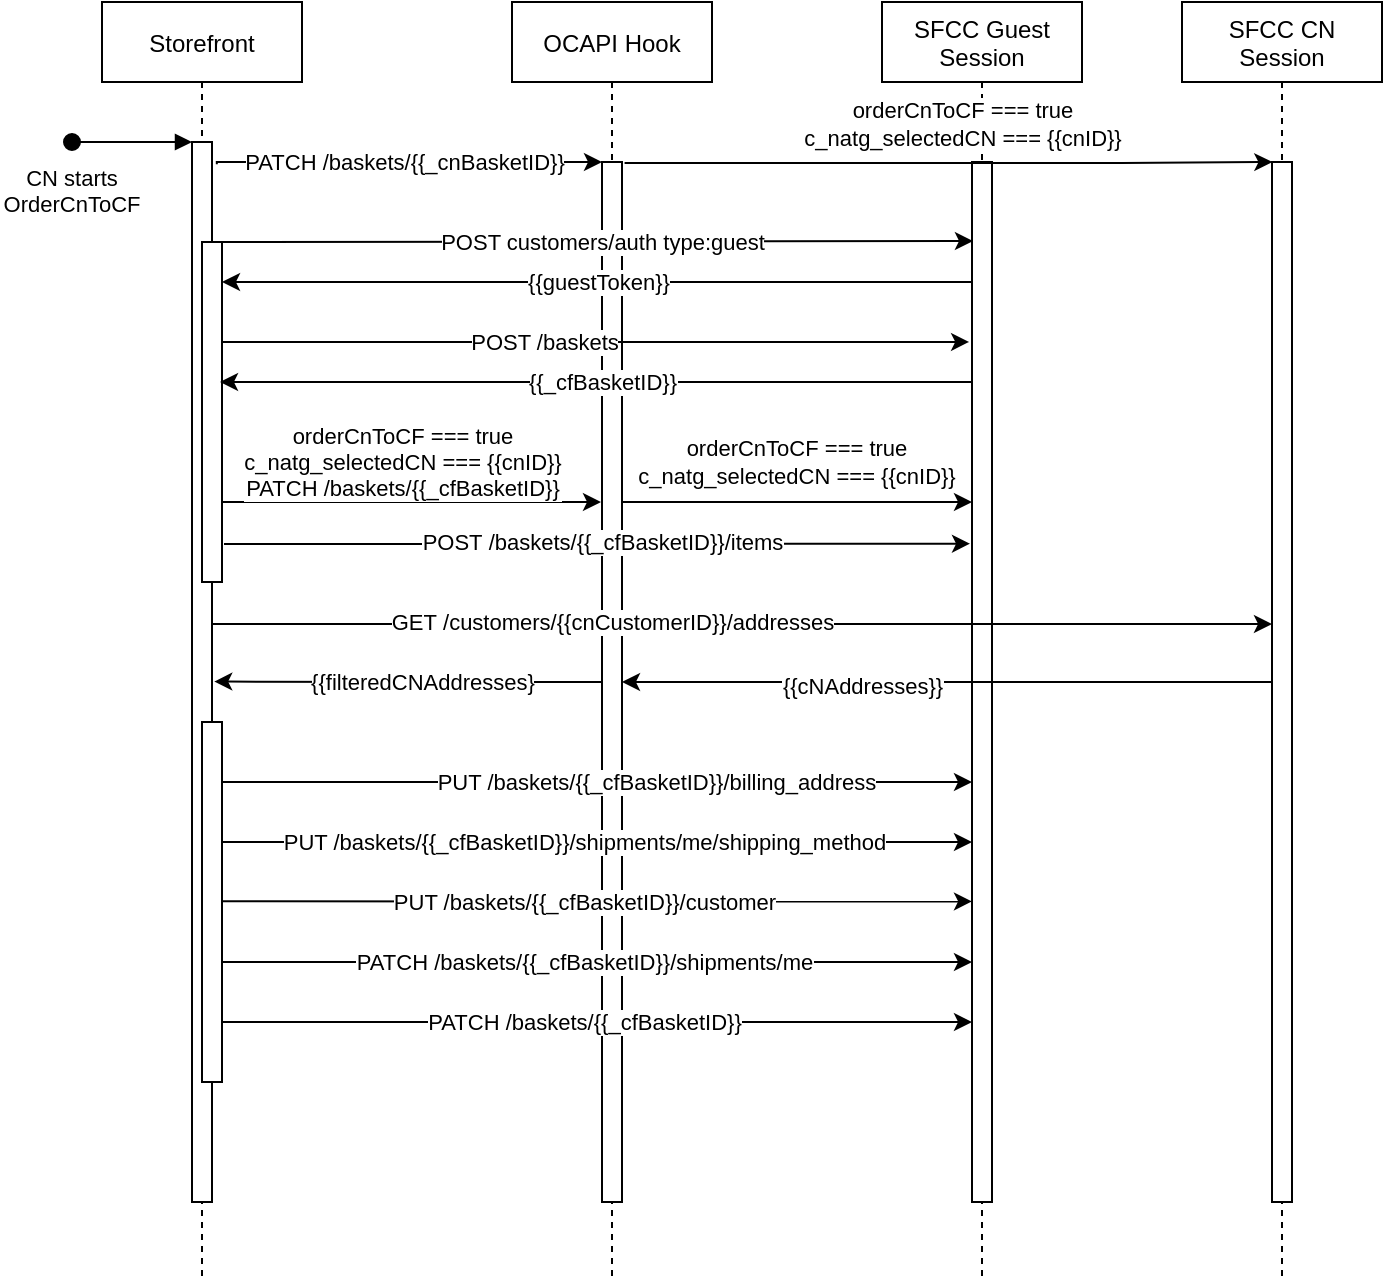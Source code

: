 <mxfile version="19.0.0" type="github">
  <diagram id="kgpKYQtTHZ0yAKxKKP6v" name="Page-1">
    <mxGraphModel dx="610" dy="352" grid="1" gridSize="10" guides="1" tooltips="1" connect="1" arrows="1" fold="1" page="1" pageScale="1" pageWidth="850" pageHeight="1100" math="0" shadow="0">
      <root>
        <mxCell id="0" />
        <mxCell id="1" parent="0" />
        <mxCell id="3nuBFxr9cyL0pnOWT2aG-1" value="Storefront" style="shape=umlLifeline;perimeter=lifelinePerimeter;container=1;collapsible=0;recursiveResize=0;rounded=0;shadow=0;strokeWidth=1;" parent="1" vertex="1">
          <mxGeometry x="120" y="80" width="100" height="640" as="geometry" />
        </mxCell>
        <mxCell id="3nuBFxr9cyL0pnOWT2aG-2" value="" style="points=[];perimeter=orthogonalPerimeter;rounded=0;shadow=0;strokeWidth=1;" parent="3nuBFxr9cyL0pnOWT2aG-1" vertex="1">
          <mxGeometry x="45" y="70" width="10" height="530" as="geometry" />
        </mxCell>
        <mxCell id="3nuBFxr9cyL0pnOWT2aG-3" value="CN starts &#xa;OrderCnToCF" style="verticalAlign=bottom;startArrow=oval;endArrow=block;startSize=8;shadow=0;strokeWidth=1;" parent="3nuBFxr9cyL0pnOWT2aG-1" target="3nuBFxr9cyL0pnOWT2aG-2" edge="1">
          <mxGeometry x="-1" y="-40" relative="1" as="geometry">
            <mxPoint x="-15" y="70" as="sourcePoint" />
            <mxPoint as="offset" />
          </mxGeometry>
        </mxCell>
        <mxCell id="3nuBFxr9cyL0pnOWT2aG-4" value="" style="points=[];perimeter=orthogonalPerimeter;rounded=0;shadow=0;strokeWidth=1;" parent="3nuBFxr9cyL0pnOWT2aG-1" vertex="1">
          <mxGeometry x="50" y="120" width="10" height="170" as="geometry" />
        </mxCell>
        <mxCell id="4xwUGQLQeTpRIHx0-2DB-11" value="" style="points=[];perimeter=orthogonalPerimeter;rounded=0;shadow=0;strokeWidth=1;" parent="3nuBFxr9cyL0pnOWT2aG-1" vertex="1">
          <mxGeometry x="50" y="360" width="10" height="180" as="geometry" />
        </mxCell>
        <mxCell id="lhS4QoThq6orm3_5Lqhh-11" value="PATCH /baskets/{{_cnBasketID}}" style="edgeStyle=orthogonalEdgeStyle;rounded=0;orthogonalLoop=1;jettySize=auto;html=1;exitX=1.242;exitY=0.021;exitDx=0;exitDy=0;exitPerimeter=0;" edge="1" parent="3nuBFxr9cyL0pnOWT2aG-1" source="3nuBFxr9cyL0pnOWT2aG-2">
          <mxGeometry x="-0.018" relative="1" as="geometry">
            <mxPoint x="60" y="100" as="sourcePoint" />
            <mxPoint x="250" y="80" as="targetPoint" />
            <Array as="points">
              <mxPoint x="57" y="80" />
            </Array>
            <mxPoint as="offset" />
          </mxGeometry>
        </mxCell>
        <mxCell id="3nuBFxr9cyL0pnOWT2aG-5" value="OCAPI Hook" style="shape=umlLifeline;perimeter=lifelinePerimeter;container=1;collapsible=0;recursiveResize=0;rounded=0;shadow=0;strokeWidth=1;" parent="1" vertex="1">
          <mxGeometry x="325" y="80" width="100" height="640" as="geometry" />
        </mxCell>
        <mxCell id="3nuBFxr9cyL0pnOWT2aG-6" value="" style="points=[];perimeter=orthogonalPerimeter;rounded=0;shadow=0;strokeWidth=1;" parent="3nuBFxr9cyL0pnOWT2aG-5" vertex="1">
          <mxGeometry x="45" y="80" width="10" height="520" as="geometry" />
        </mxCell>
        <mxCell id="4xwUGQLQeTpRIHx0-2DB-1" value="SFCC Guest &#xa;Session" style="shape=umlLifeline;perimeter=lifelinePerimeter;container=1;collapsible=0;recursiveResize=0;rounded=0;shadow=0;strokeWidth=1;" parent="1" vertex="1">
          <mxGeometry x="510" y="80" width="100" height="640" as="geometry" />
        </mxCell>
        <mxCell id="4xwUGQLQeTpRIHx0-2DB-2" value="" style="points=[];perimeter=orthogonalPerimeter;rounded=0;shadow=0;strokeWidth=1;" parent="4xwUGQLQeTpRIHx0-2DB-1" vertex="1">
          <mxGeometry x="45" y="80" width="10" height="520" as="geometry" />
        </mxCell>
        <mxCell id="lhS4QoThq6orm3_5Lqhh-19" style="edgeStyle=orthogonalEdgeStyle;rounded=0;orthogonalLoop=1;jettySize=auto;html=1;" edge="1" parent="4xwUGQLQeTpRIHx0-2DB-1">
          <mxGeometry relative="1" as="geometry">
            <mxPoint x="-330.03" y="449.68" as="sourcePoint" />
            <mxPoint x="44.97" y="449.68" as="targetPoint" />
            <Array as="points">
              <mxPoint x="44.97" y="449.68" />
            </Array>
          </mxGeometry>
        </mxCell>
        <mxCell id="lhS4QoThq6orm3_5Lqhh-20" value="PUT /baskets/{{_cfBasketID}}/customer" style="edgeLabel;html=1;align=center;verticalAlign=middle;resizable=0;points=[];" vertex="1" connectable="0" parent="lhS4QoThq6orm3_5Lqhh-19">
          <mxGeometry x="0.154" relative="1" as="geometry">
            <mxPoint x="-36" as="offset" />
          </mxGeometry>
        </mxCell>
        <mxCell id="4xwUGQLQeTpRIHx0-2DB-3" value="orderCnToCF === true&lt;br&gt;c_natg_selectedCN === {{cnID}}" style="edgeStyle=orthogonalEdgeStyle;rounded=0;orthogonalLoop=1;jettySize=auto;html=1;" parent="1" edge="1">
          <mxGeometry x="0.041" y="20" relative="1" as="geometry">
            <mxPoint x="390" y="330" as="sourcePoint" />
            <mxPoint x="555" y="330" as="targetPoint" />
            <Array as="points">
              <mxPoint x="380" y="330" />
              <mxPoint x="380" y="330" />
            </Array>
            <mxPoint as="offset" />
          </mxGeometry>
        </mxCell>
        <mxCell id="4xwUGQLQeTpRIHx0-2DB-4" value="POST /baskets" style="edgeStyle=orthogonalEdgeStyle;rounded=0;orthogonalLoop=1;jettySize=auto;html=1;entryX=-0.145;entryY=0.173;entryDx=0;entryDy=0;entryPerimeter=0;" parent="1" target="4xwUGQLQeTpRIHx0-2DB-2" edge="1">
          <mxGeometry x="-0.053" relative="1" as="geometry">
            <mxPoint x="180" y="280" as="sourcePoint" />
            <mxPoint x="550" y="250" as="targetPoint" />
            <Array as="points">
              <mxPoint x="180" y="250" />
            </Array>
            <mxPoint as="offset" />
          </mxGeometry>
        </mxCell>
        <mxCell id="4xwUGQLQeTpRIHx0-2DB-5" value="{{_cfBasketID}}" style="edgeStyle=orthogonalEdgeStyle;rounded=0;orthogonalLoop=1;jettySize=auto;html=1;" parent="1" source="4xwUGQLQeTpRIHx0-2DB-2" edge="1">
          <mxGeometry x="-0.016" relative="1" as="geometry">
            <Array as="points">
              <mxPoint x="179" y="270" />
            </Array>
            <mxPoint as="offset" />
            <mxPoint x="179" y="270" as="targetPoint" />
          </mxGeometry>
        </mxCell>
        <mxCell id="4xwUGQLQeTpRIHx0-2DB-6" value="POST&amp;nbsp;/baskets/{{_cfBasketID}}/items" style="edgeStyle=orthogonalEdgeStyle;rounded=0;orthogonalLoop=1;jettySize=auto;html=1;entryX=-0.1;entryY=0.367;entryDx=0;entryDy=0;entryPerimeter=0;" parent="1" edge="1" target="4xwUGQLQeTpRIHx0-2DB-2">
          <mxGeometry x="0.013" y="1" relative="1" as="geometry">
            <mxPoint x="181" y="351" as="sourcePoint" />
            <mxPoint x="555" y="312" as="targetPoint" />
            <Array as="points">
              <mxPoint x="181" y="351" />
            </Array>
            <mxPoint as="offset" />
          </mxGeometry>
        </mxCell>
        <mxCell id="4xwUGQLQeTpRIHx0-2DB-7" value="SFCC CN&#xa;Session" style="shape=umlLifeline;perimeter=lifelinePerimeter;container=1;collapsible=0;recursiveResize=0;rounded=0;shadow=0;strokeWidth=1;" parent="1" vertex="1">
          <mxGeometry x="660" y="80" width="100" height="640" as="geometry" />
        </mxCell>
        <mxCell id="4xwUGQLQeTpRIHx0-2DB-8" value="" style="points=[];perimeter=orthogonalPerimeter;rounded=0;shadow=0;strokeWidth=1;" parent="4xwUGQLQeTpRIHx0-2DB-7" vertex="1">
          <mxGeometry x="45" y="80" width="10" height="520" as="geometry" />
        </mxCell>
        <mxCell id="4xwUGQLQeTpRIHx0-2DB-9" style="edgeStyle=orthogonalEdgeStyle;rounded=0;orthogonalLoop=1;jettySize=auto;html=1;" parent="1" source="3nuBFxr9cyL0pnOWT2aG-2" edge="1">
          <mxGeometry relative="1" as="geometry">
            <mxPoint x="705" y="391" as="targetPoint" />
            <Array as="points">
              <mxPoint x="270" y="391" />
              <mxPoint x="270" y="391" />
            </Array>
          </mxGeometry>
        </mxCell>
        <mxCell id="4xwUGQLQeTpRIHx0-2DB-10" value="GET&amp;nbsp;/customers/{{cnCustomerID}}/addresses" style="edgeLabel;html=1;align=center;verticalAlign=middle;resizable=0;points=[];" parent="4xwUGQLQeTpRIHx0-2DB-9" vertex="1" connectable="0">
          <mxGeometry x="-0.668" relative="1" as="geometry">
            <mxPoint x="112" y="-1" as="offset" />
          </mxGeometry>
        </mxCell>
        <mxCell id="lhS4QoThq6orm3_5Lqhh-1" style="edgeStyle=orthogonalEdgeStyle;rounded=0;orthogonalLoop=1;jettySize=auto;html=1;" edge="1" parent="1" source="4xwUGQLQeTpRIHx0-2DB-8">
          <mxGeometry relative="1" as="geometry">
            <mxPoint x="380" y="420" as="targetPoint" />
          </mxGeometry>
        </mxCell>
        <mxCell id="lhS4QoThq6orm3_5Lqhh-14" value="{{cNAddresses}}" style="edgeLabel;html=1;align=center;verticalAlign=middle;resizable=0;points=[];" vertex="1" connectable="0" parent="lhS4QoThq6orm3_5Lqhh-1">
          <mxGeometry x="0.266" y="1" relative="1" as="geometry">
            <mxPoint as="offset" />
          </mxGeometry>
        </mxCell>
        <mxCell id="lhS4QoThq6orm3_5Lqhh-6" value="&lt;meta charset=&quot;utf-8&quot;&gt;&lt;span style=&quot;color: rgb(0, 0, 0); font-family: Helvetica; font-size: 11px; font-style: normal; font-variant-ligatures: normal; font-variant-caps: normal; font-weight: 400; letter-spacing: normal; orphans: 2; text-align: center; text-indent: 0px; text-transform: none; widows: 2; word-spacing: 0px; -webkit-text-stroke-width: 0px; background-color: rgb(255, 255, 255); text-decoration-thickness: initial; text-decoration-style: initial; text-decoration-color: initial; float: none; display: inline !important;&quot;&gt;POST customers/auth type:guest&lt;/span&gt;" style="edgeStyle=orthogonalEdgeStyle;rounded=0;orthogonalLoop=1;jettySize=auto;html=1;entryX=0.048;entryY=0.076;entryDx=0;entryDy=0;entryPerimeter=0;" edge="1" parent="1" source="3nuBFxr9cyL0pnOWT2aG-4" target="4xwUGQLQeTpRIHx0-2DB-2">
          <mxGeometry x="0.026" relative="1" as="geometry">
            <mxPoint x="310" y="285" as="targetPoint" />
            <Array as="points">
              <mxPoint x="175" y="199" />
            </Array>
            <mxPoint as="offset" />
          </mxGeometry>
        </mxCell>
        <mxCell id="lhS4QoThq6orm3_5Lqhh-8" value="{{guestToken}}" style="edgeStyle=orthogonalEdgeStyle;rounded=0;orthogonalLoop=1;jettySize=auto;html=1;" edge="1" parent="1" source="4xwUGQLQeTpRIHx0-2DB-2">
          <mxGeometry relative="1" as="geometry">
            <mxPoint x="180" y="220" as="targetPoint" />
            <Array as="points">
              <mxPoint x="310" y="220" />
              <mxPoint x="310" y="220" />
            </Array>
          </mxGeometry>
        </mxCell>
        <mxCell id="lhS4QoThq6orm3_5Lqhh-9" value="orderCnToCF === true&lt;br&gt;c_natg_selectedCN === {{cnID}}&lt;br&gt;PATCH /baskets/{{_cfBasketID}}" style="edgeStyle=orthogonalEdgeStyle;rounded=0;orthogonalLoop=1;jettySize=auto;html=1;" edge="1" parent="1">
          <mxGeometry x="-0.05" y="20" relative="1" as="geometry">
            <mxPoint x="180" y="330" as="sourcePoint" />
            <mxPoint x="369.5" y="330" as="targetPoint" />
            <Array as="points">
              <mxPoint x="285" y="330" />
              <mxPoint x="285" y="330" />
            </Array>
            <mxPoint as="offset" />
          </mxGeometry>
        </mxCell>
        <mxCell id="lhS4QoThq6orm3_5Lqhh-10" value="orderCnToCF === true&lt;br&gt;c_natg_selectedCN === {{cnID}}" style="edgeStyle=orthogonalEdgeStyle;rounded=0;orthogonalLoop=1;jettySize=auto;html=1;entryX=0.016;entryY=0;entryDx=0;entryDy=0;entryPerimeter=0;exitX=1.129;exitY=0.001;exitDx=0;exitDy=0;exitPerimeter=0;" edge="1" parent="1" source="3nuBFxr9cyL0pnOWT2aG-6" target="4xwUGQLQeTpRIHx0-2DB-8">
          <mxGeometry x="0.041" y="20" relative="1" as="geometry">
            <mxPoint x="390" y="160" as="sourcePoint" />
            <mxPoint x="555" y="160" as="targetPoint" />
            <Array as="points">
              <mxPoint x="630" y="161" />
            </Array>
            <mxPoint as="offset" />
          </mxGeometry>
        </mxCell>
        <mxCell id="lhS4QoThq6orm3_5Lqhh-12" style="edgeStyle=orthogonalEdgeStyle;rounded=0;orthogonalLoop=1;jettySize=auto;html=1;entryX=1.113;entryY=0.509;entryDx=0;entryDy=0;entryPerimeter=0;" edge="1" parent="1" source="3nuBFxr9cyL0pnOWT2aG-6" target="3nuBFxr9cyL0pnOWT2aG-2">
          <mxGeometry relative="1" as="geometry" />
        </mxCell>
        <mxCell id="lhS4QoThq6orm3_5Lqhh-13" value="{{filteredCNAddresses}" style="edgeLabel;html=1;align=center;verticalAlign=middle;resizable=0;points=[];" vertex="1" connectable="0" parent="lhS4QoThq6orm3_5Lqhh-12">
          <mxGeometry x="-0.285" y="1" relative="1" as="geometry">
            <mxPoint x="-21" y="-1" as="offset" />
          </mxGeometry>
        </mxCell>
        <mxCell id="lhS4QoThq6orm3_5Lqhh-15" style="edgeStyle=orthogonalEdgeStyle;rounded=0;orthogonalLoop=1;jettySize=auto;html=1;" edge="1" parent="1" source="4xwUGQLQeTpRIHx0-2DB-11">
          <mxGeometry relative="1" as="geometry">
            <mxPoint x="555" y="470" as="targetPoint" />
            <Array as="points">
              <mxPoint x="555" y="470" />
            </Array>
          </mxGeometry>
        </mxCell>
        <mxCell id="lhS4QoThq6orm3_5Lqhh-16" value="PUT /baskets/{{_cfBasketID}}/billing_address" style="edgeLabel;html=1;align=center;verticalAlign=middle;resizable=0;points=[];" vertex="1" connectable="0" parent="lhS4QoThq6orm3_5Lqhh-15">
          <mxGeometry x="0.154" relative="1" as="geometry">
            <mxPoint as="offset" />
          </mxGeometry>
        </mxCell>
        <mxCell id="lhS4QoThq6orm3_5Lqhh-17" style="edgeStyle=orthogonalEdgeStyle;rounded=0;orthogonalLoop=1;jettySize=auto;html=1;" edge="1" parent="1">
          <mxGeometry relative="1" as="geometry">
            <mxPoint x="180" y="500.0" as="sourcePoint" />
            <mxPoint x="555" y="500.0" as="targetPoint" />
            <Array as="points">
              <mxPoint x="555" y="500" />
            </Array>
          </mxGeometry>
        </mxCell>
        <mxCell id="lhS4QoThq6orm3_5Lqhh-18" value="PUT /baskets/{{_cfBasketID}}/shipments/me/shipping_method" style="edgeLabel;html=1;align=center;verticalAlign=middle;resizable=0;points=[];" vertex="1" connectable="0" parent="lhS4QoThq6orm3_5Lqhh-17">
          <mxGeometry x="0.154" relative="1" as="geometry">
            <mxPoint x="-36" as="offset" />
          </mxGeometry>
        </mxCell>
        <mxCell id="lhS4QoThq6orm3_5Lqhh-21" style="edgeStyle=orthogonalEdgeStyle;rounded=0;orthogonalLoop=1;jettySize=auto;html=1;" edge="1" parent="1">
          <mxGeometry relative="1" as="geometry">
            <mxPoint x="180.0" y="560.0" as="sourcePoint" />
            <mxPoint x="555" y="560" as="targetPoint" />
            <Array as="points">
              <mxPoint x="555" y="560" />
            </Array>
          </mxGeometry>
        </mxCell>
        <mxCell id="lhS4QoThq6orm3_5Lqhh-22" value="PATCH&amp;nbsp;/baskets/{{_cfBasketID}}/shipments/me" style="edgeLabel;html=1;align=center;verticalAlign=middle;resizable=0;points=[];" vertex="1" connectable="0" parent="lhS4QoThq6orm3_5Lqhh-21">
          <mxGeometry x="0.154" relative="1" as="geometry">
            <mxPoint x="-36" as="offset" />
          </mxGeometry>
        </mxCell>
        <mxCell id="lhS4QoThq6orm3_5Lqhh-23" style="edgeStyle=orthogonalEdgeStyle;rounded=0;orthogonalLoop=1;jettySize=auto;html=1;" edge="1" parent="1">
          <mxGeometry relative="1" as="geometry">
            <mxPoint x="180" y="590.0" as="sourcePoint" />
            <mxPoint x="555" y="590.0" as="targetPoint" />
            <Array as="points">
              <mxPoint x="555" y="590" />
            </Array>
          </mxGeometry>
        </mxCell>
        <mxCell id="lhS4QoThq6orm3_5Lqhh-24" value="PATCH&amp;nbsp;/baskets/{{_cfBasketID}}" style="edgeLabel;html=1;align=center;verticalAlign=middle;resizable=0;points=[];" vertex="1" connectable="0" parent="lhS4QoThq6orm3_5Lqhh-23">
          <mxGeometry x="0.154" relative="1" as="geometry">
            <mxPoint x="-36" as="offset" />
          </mxGeometry>
        </mxCell>
      </root>
    </mxGraphModel>
  </diagram>
</mxfile>
